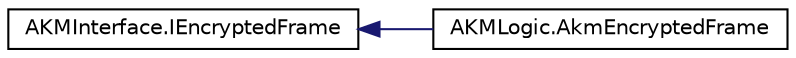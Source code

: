 digraph "Graphical Class Hierarchy"
{
 // LATEX_PDF_SIZE
  edge [fontname="Helvetica",fontsize="10",labelfontname="Helvetica",labelfontsize="10"];
  node [fontname="Helvetica",fontsize="10",shape=record];
  rankdir="LR";
  Node0 [label="AKMInterface.IEncryptedFrame",height=0.2,width=0.4,color="black", fillcolor="white", style="filled",URL="$interface_a_k_m_interface_1_1_i_encrypted_frame.html",tooltip=" "];
  Node0 -> Node1 [dir="back",color="midnightblue",fontsize="10",style="solid",fontname="Helvetica"];
  Node1 [label="AKMLogic.AkmEncryptedFrame",height=0.2,width=0.4,color="black", fillcolor="white", style="filled",URL="$class_a_k_m_logic_1_1_akm_encrypted_frame.html",tooltip=" "];
}
